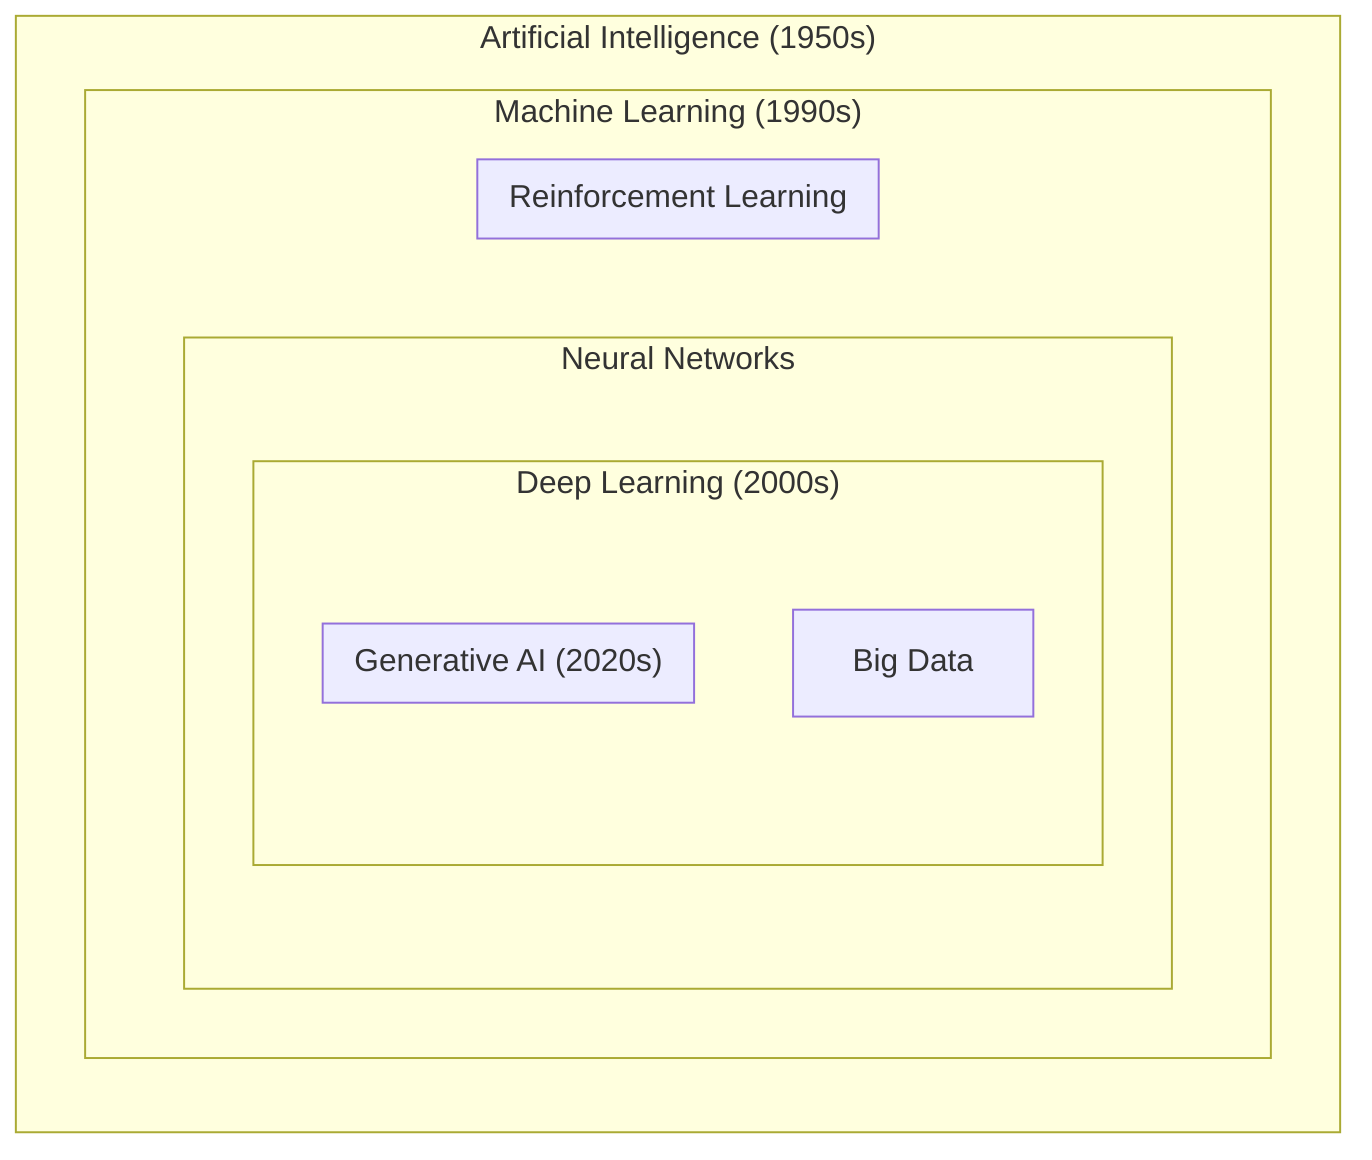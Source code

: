 graph LR
subgraph AI ["Artificial Intelligence (1950s)"]
   subgraph ML ["Machine Learning (1990s)"]
      subgraph NN ["Neural Networks"]
         subgraph DL ["Deep Learning (2000s)"]
            enablers["Big Data"]
            subgraph GenAI ["Generative AI (2020s)"]
            end
         end
      end
      subgraph RL ["Reinforcement Learning"]
      end
   end
end